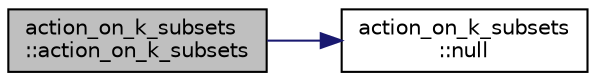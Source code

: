 digraph "action_on_k_subsets::action_on_k_subsets"
{
  edge [fontname="Helvetica",fontsize="10",labelfontname="Helvetica",labelfontsize="10"];
  node [fontname="Helvetica",fontsize="10",shape=record];
  rankdir="LR";
  Node0 [label="action_on_k_subsets\l::action_on_k_subsets",height=0.2,width=0.4,color="black", fillcolor="grey75", style="filled", fontcolor="black"];
  Node0 -> Node1 [color="midnightblue",fontsize="10",style="solid",fontname="Helvetica"];
  Node1 [label="action_on_k_subsets\l::null",height=0.2,width=0.4,color="black", fillcolor="white", style="filled",URL="$d3/d04/classaction__on__k__subsets.html#af4e272326fe21821693d189c30b65c95"];
}
